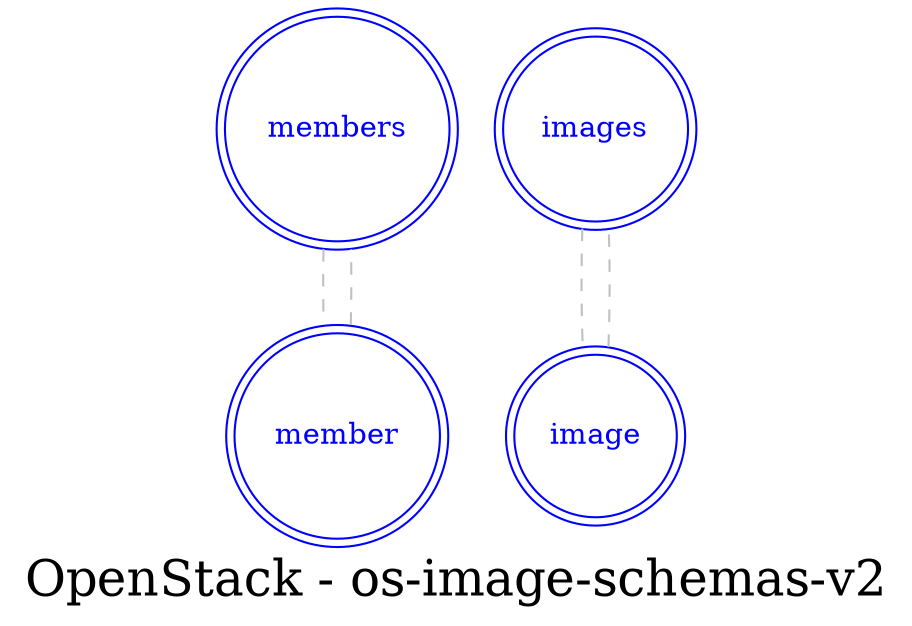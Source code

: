 digraph LexiconGraph {
graph[label="OpenStack - os-image-schemas-v2", fontsize=24]
splines=true
"members" [color=blue, fontcolor=blue, shape=doublecircle]
"images" [color=blue, fontcolor=blue, shape=doublecircle]
"member" [color=blue, fontcolor=blue, shape=doublecircle]
"image" [color=blue, fontcolor=blue, shape=doublecircle]
"member" -> "members" [color=grey, fontcolor=grey, arrowhead=none, arrowtail=none, style=dashed]
"image" -> "images" [color=grey, fontcolor=grey, arrowhead=none, arrowtail=none, style=dashed]
"members" -> "member" [color=grey, fontcolor=grey, arrowhead=none, arrowtail=none, style=dashed]
"images" -> "image" [color=grey, fontcolor=grey, arrowhead=none, arrowtail=none, style=dashed]
}
